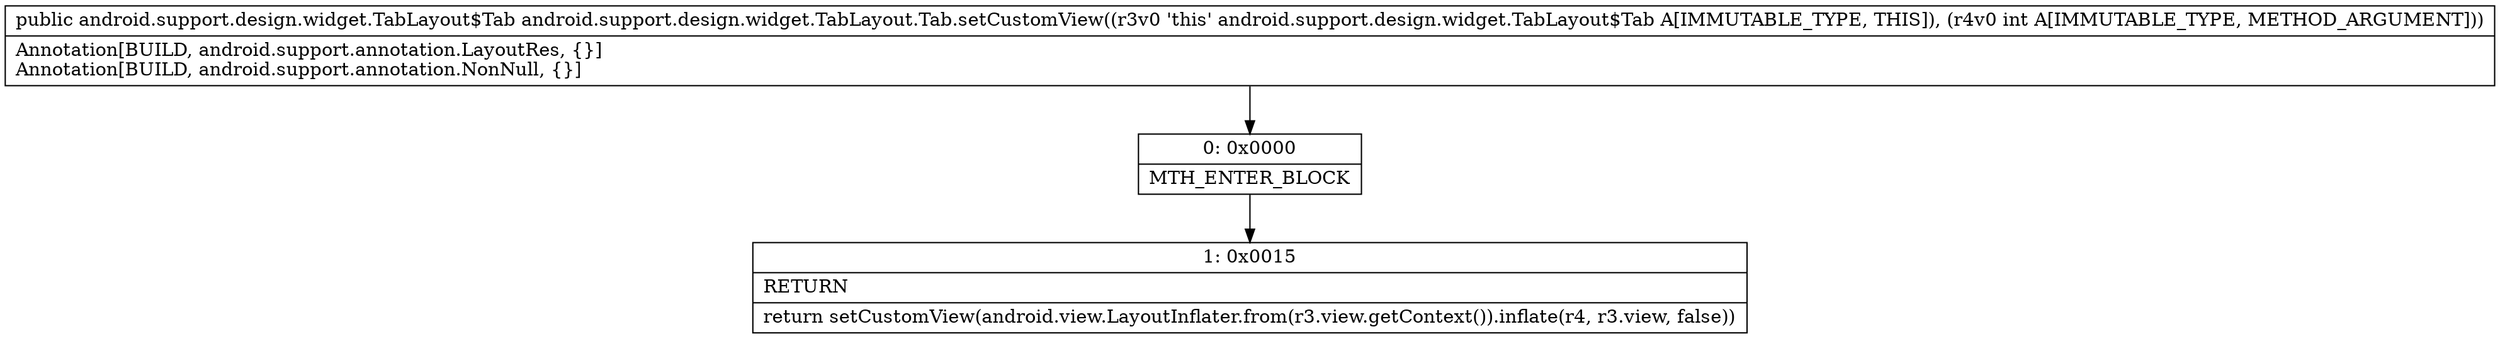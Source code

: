 digraph "CFG forandroid.support.design.widget.TabLayout.Tab.setCustomView(I)Landroid\/support\/design\/widget\/TabLayout$Tab;" {
Node_0 [shape=record,label="{0\:\ 0x0000|MTH_ENTER_BLOCK\l}"];
Node_1 [shape=record,label="{1\:\ 0x0015|RETURN\l|return setCustomView(android.view.LayoutInflater.from(r3.view.getContext()).inflate(r4, r3.view, false))\l}"];
MethodNode[shape=record,label="{public android.support.design.widget.TabLayout$Tab android.support.design.widget.TabLayout.Tab.setCustomView((r3v0 'this' android.support.design.widget.TabLayout$Tab A[IMMUTABLE_TYPE, THIS]), (r4v0 int A[IMMUTABLE_TYPE, METHOD_ARGUMENT]))  | Annotation[BUILD, android.support.annotation.LayoutRes, \{\}]\lAnnotation[BUILD, android.support.annotation.NonNull, \{\}]\l}"];
MethodNode -> Node_0;
Node_0 -> Node_1;
}

